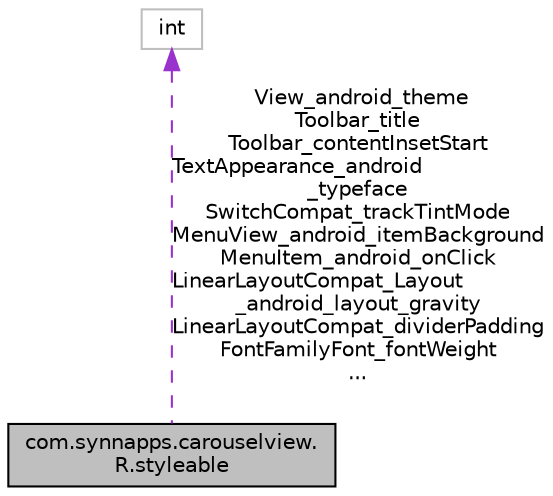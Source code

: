 digraph "com.synnapps.carouselview.R.styleable"
{
 // INTERACTIVE_SVG=YES
 // LATEX_PDF_SIZE
  edge [fontname="Helvetica",fontsize="10",labelfontname="Helvetica",labelfontsize="10"];
  node [fontname="Helvetica",fontsize="10",shape=record];
  Node1 [label="com.synnapps.carouselview.\lR.styleable",height=0.2,width=0.4,color="black", fillcolor="grey75", style="filled", fontcolor="black",tooltip=" "];
  Node2 -> Node1 [dir="back",color="darkorchid3",fontsize="10",style="dashed",label=" View_android_theme\nToolbar_title\nToolbar_contentInsetStart\nTextAppearance_android\l_typeface\nSwitchCompat_trackTintMode\nMenuView_android_itemBackground\nMenuItem_android_onClick\nLinearLayoutCompat_Layout\l_android_layout_gravity\nLinearLayoutCompat_dividerPadding\nFontFamilyFont_fontWeight\n..." ,fontname="Helvetica"];
  Node2 [label="int",height=0.2,width=0.4,color="grey75", fillcolor="white", style="filled",tooltip=" "];
}
